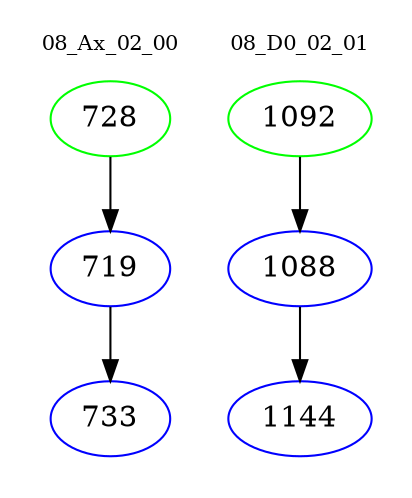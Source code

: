 digraph{
subgraph cluster_0 {
color = white
label = "08_Ax_02_00";
fontsize=10;
T0_728 [label="728", color="green"]
T0_728 -> T0_719 [color="black"]
T0_719 [label="719", color="blue"]
T0_719 -> T0_733 [color="black"]
T0_733 [label="733", color="blue"]
}
subgraph cluster_1 {
color = white
label = "08_D0_02_01";
fontsize=10;
T1_1092 [label="1092", color="green"]
T1_1092 -> T1_1088 [color="black"]
T1_1088 [label="1088", color="blue"]
T1_1088 -> T1_1144 [color="black"]
T1_1144 [label="1144", color="blue"]
}
}
